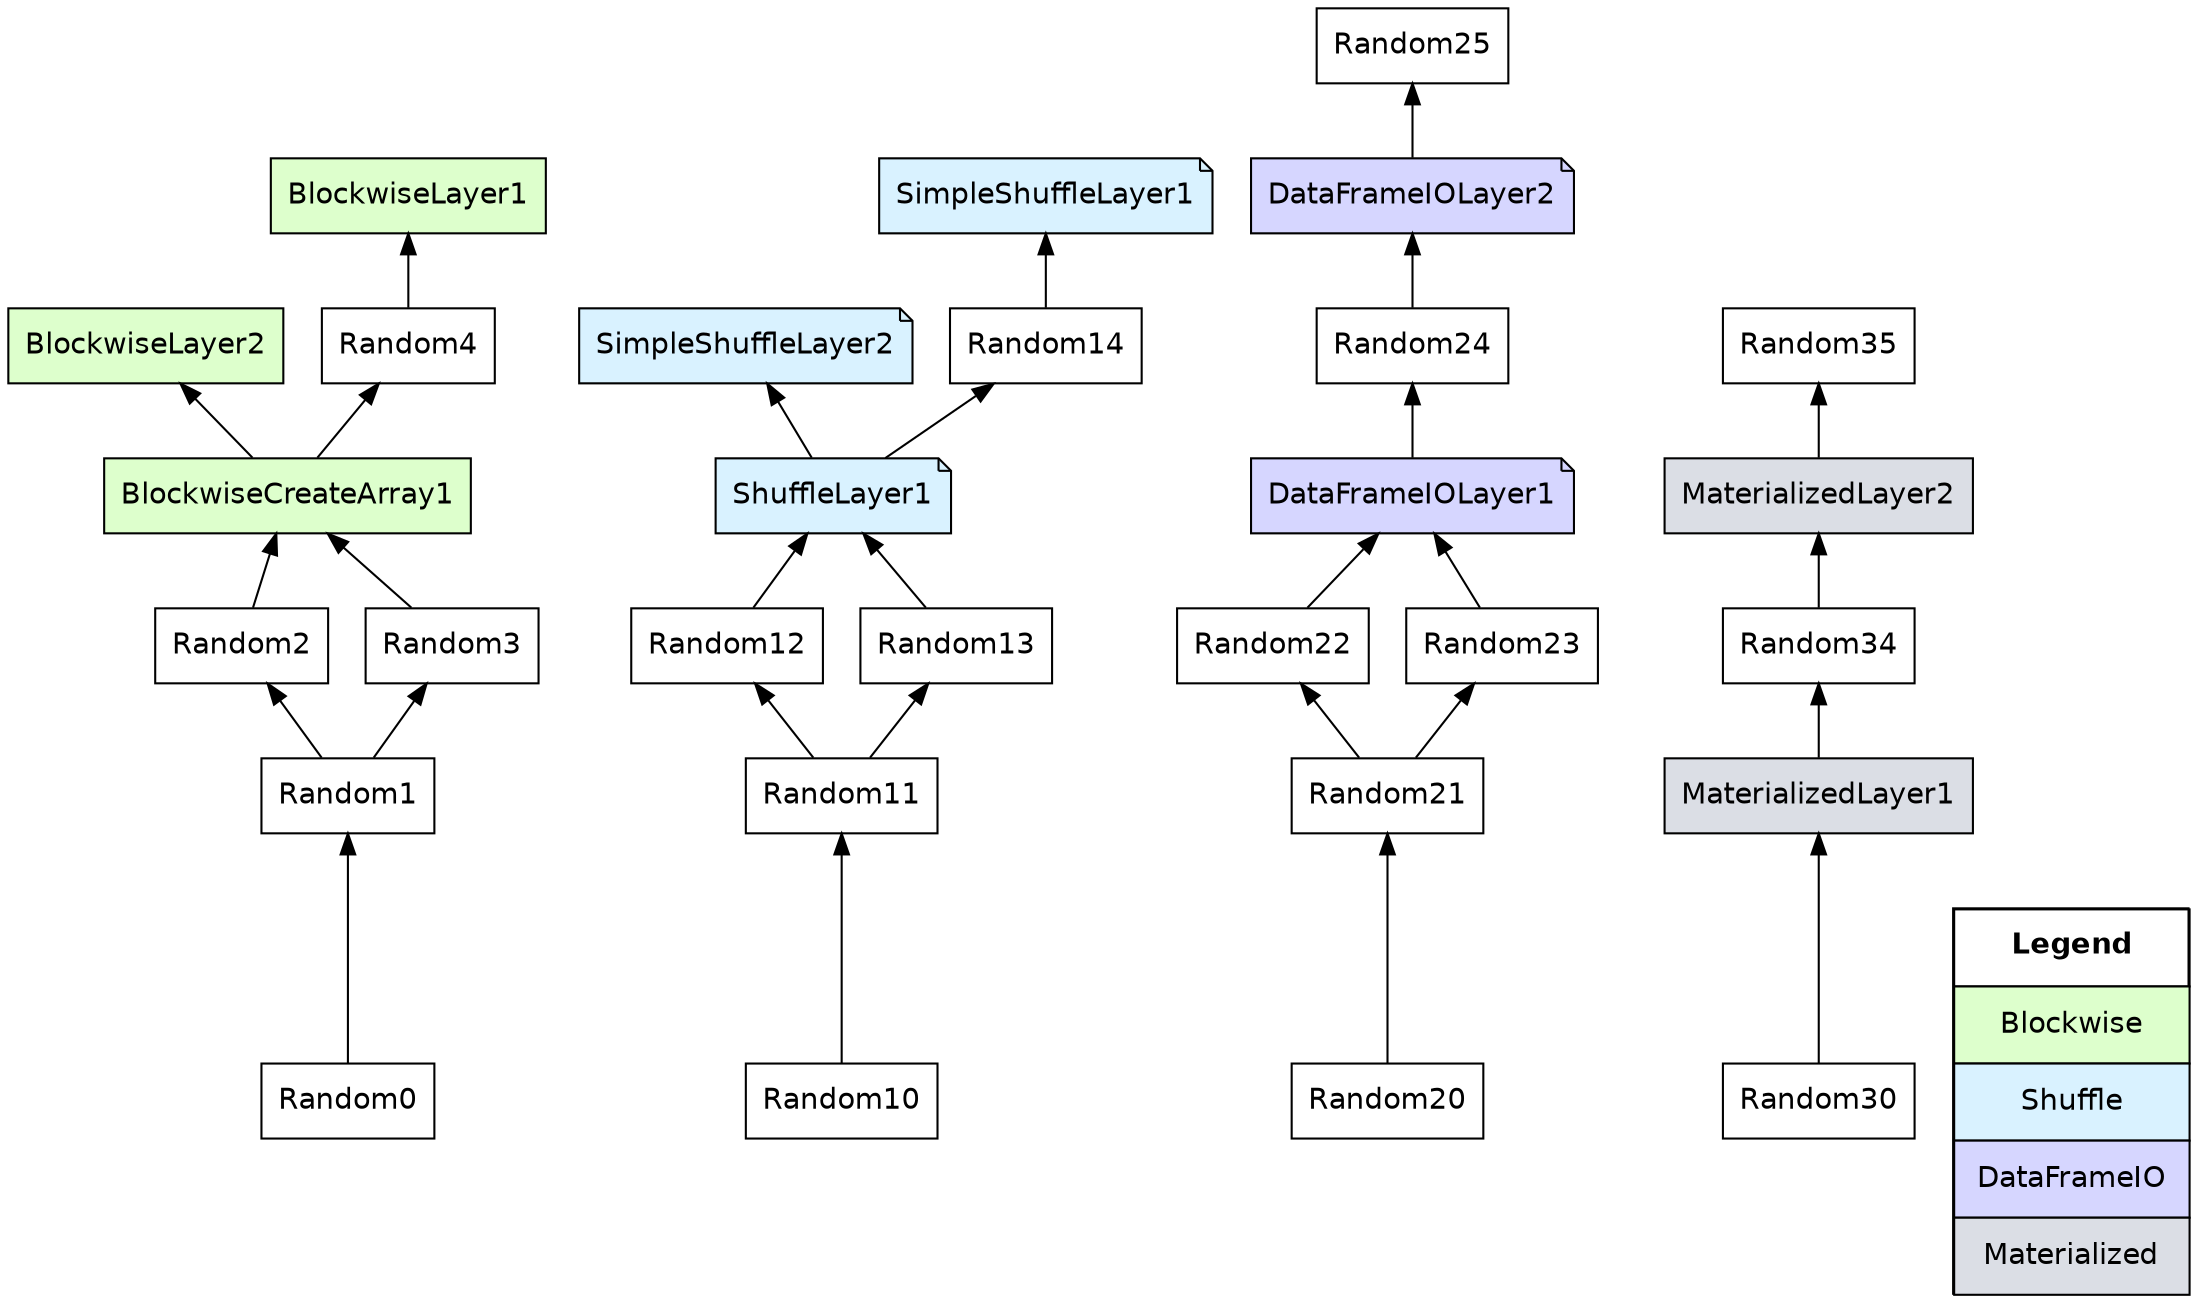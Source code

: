 digraph G {
    graph[rankdir=BT]
    node[shape=box fontname="helvetica"]

    // Array Blockwise
    BlockwiseLayer1 [fillcolor="#DDFFCC" style=filled]
    BlockwiseLayer2 [fillcolor="#DDFFCC" style=filled]
    BlockwiseCreateArray1 [fillcolor="#DDFFCC" style=filled]

    Random0 -> Random1 -> {Random2; Random3} -> BlockwiseCreateArray1 -> Random4 -> BlockwiseLayer1
    BlockwiseCreateArray1 -> BlockwiseLayer2

    // DataFrame Shuffle
    SimpleShuffleLayer1 [shape=note fillcolor="#D9F2FF" style=filled]
    SimpleShuffleLayer2 [shape=note fillcolor="#D9F2FF" style=filled]

    ShuffleLayer1 [shape=note fillcolor="#D9F2FF" style=filled]

    Random10 -> Random11 -> {Random12; Random13} -> ShuffleLayer1 -> Random14 -> SimpleShuffleLayer1
    ShuffleLayer1 -> SimpleShuffleLayer2

    // DataFrame IO
    DataFrameIOLayer1 [shape=note fillcolor="#D6D6FF" style=filled]
    DataFrameIOLayer2 [shape=note fillcolor="#D6D6FF" style=filled]

    Random20 -> Random21 -> {Random22; Random23} -> DataFrameIOLayer1 -> Random24 -> DataFrameIOLayer2 -> Random25

    // Materialized
    MaterializedLayer1 [fillcolor="#DBDEE5" style=filled]
    MaterializedLayer2 [fillcolor="#DBDEE5" style=filled]

    Random30 -> MaterializedLayer1 -> Random34 -> MaterializedLayer2 -> Random35

    Legend [margin=0, label=<
        <TABLE BORDER="0" CELLBORDER="1" CELLSPACING="0" CELLPADDING="10">
        <TR>
        <TD><B>Legend</B></TD>
        </TR>
        <TR>
        <TD BGCOLOR="#DDFFCC">Blockwise</TD>
        </TR>
        <TR>
        <TD BGCOLOR="#D9F2FF">Shuffle</TD>
        </TR>
        <TR>
        <TD BGCOLOR="#D6D6FF">DataFrameIO</TD>
        </TR>
        <TR>
        <TD BGCOLOR="#DBDEE5">Materialized</TD>
        </TR>
        </TABLE>
    >];
}